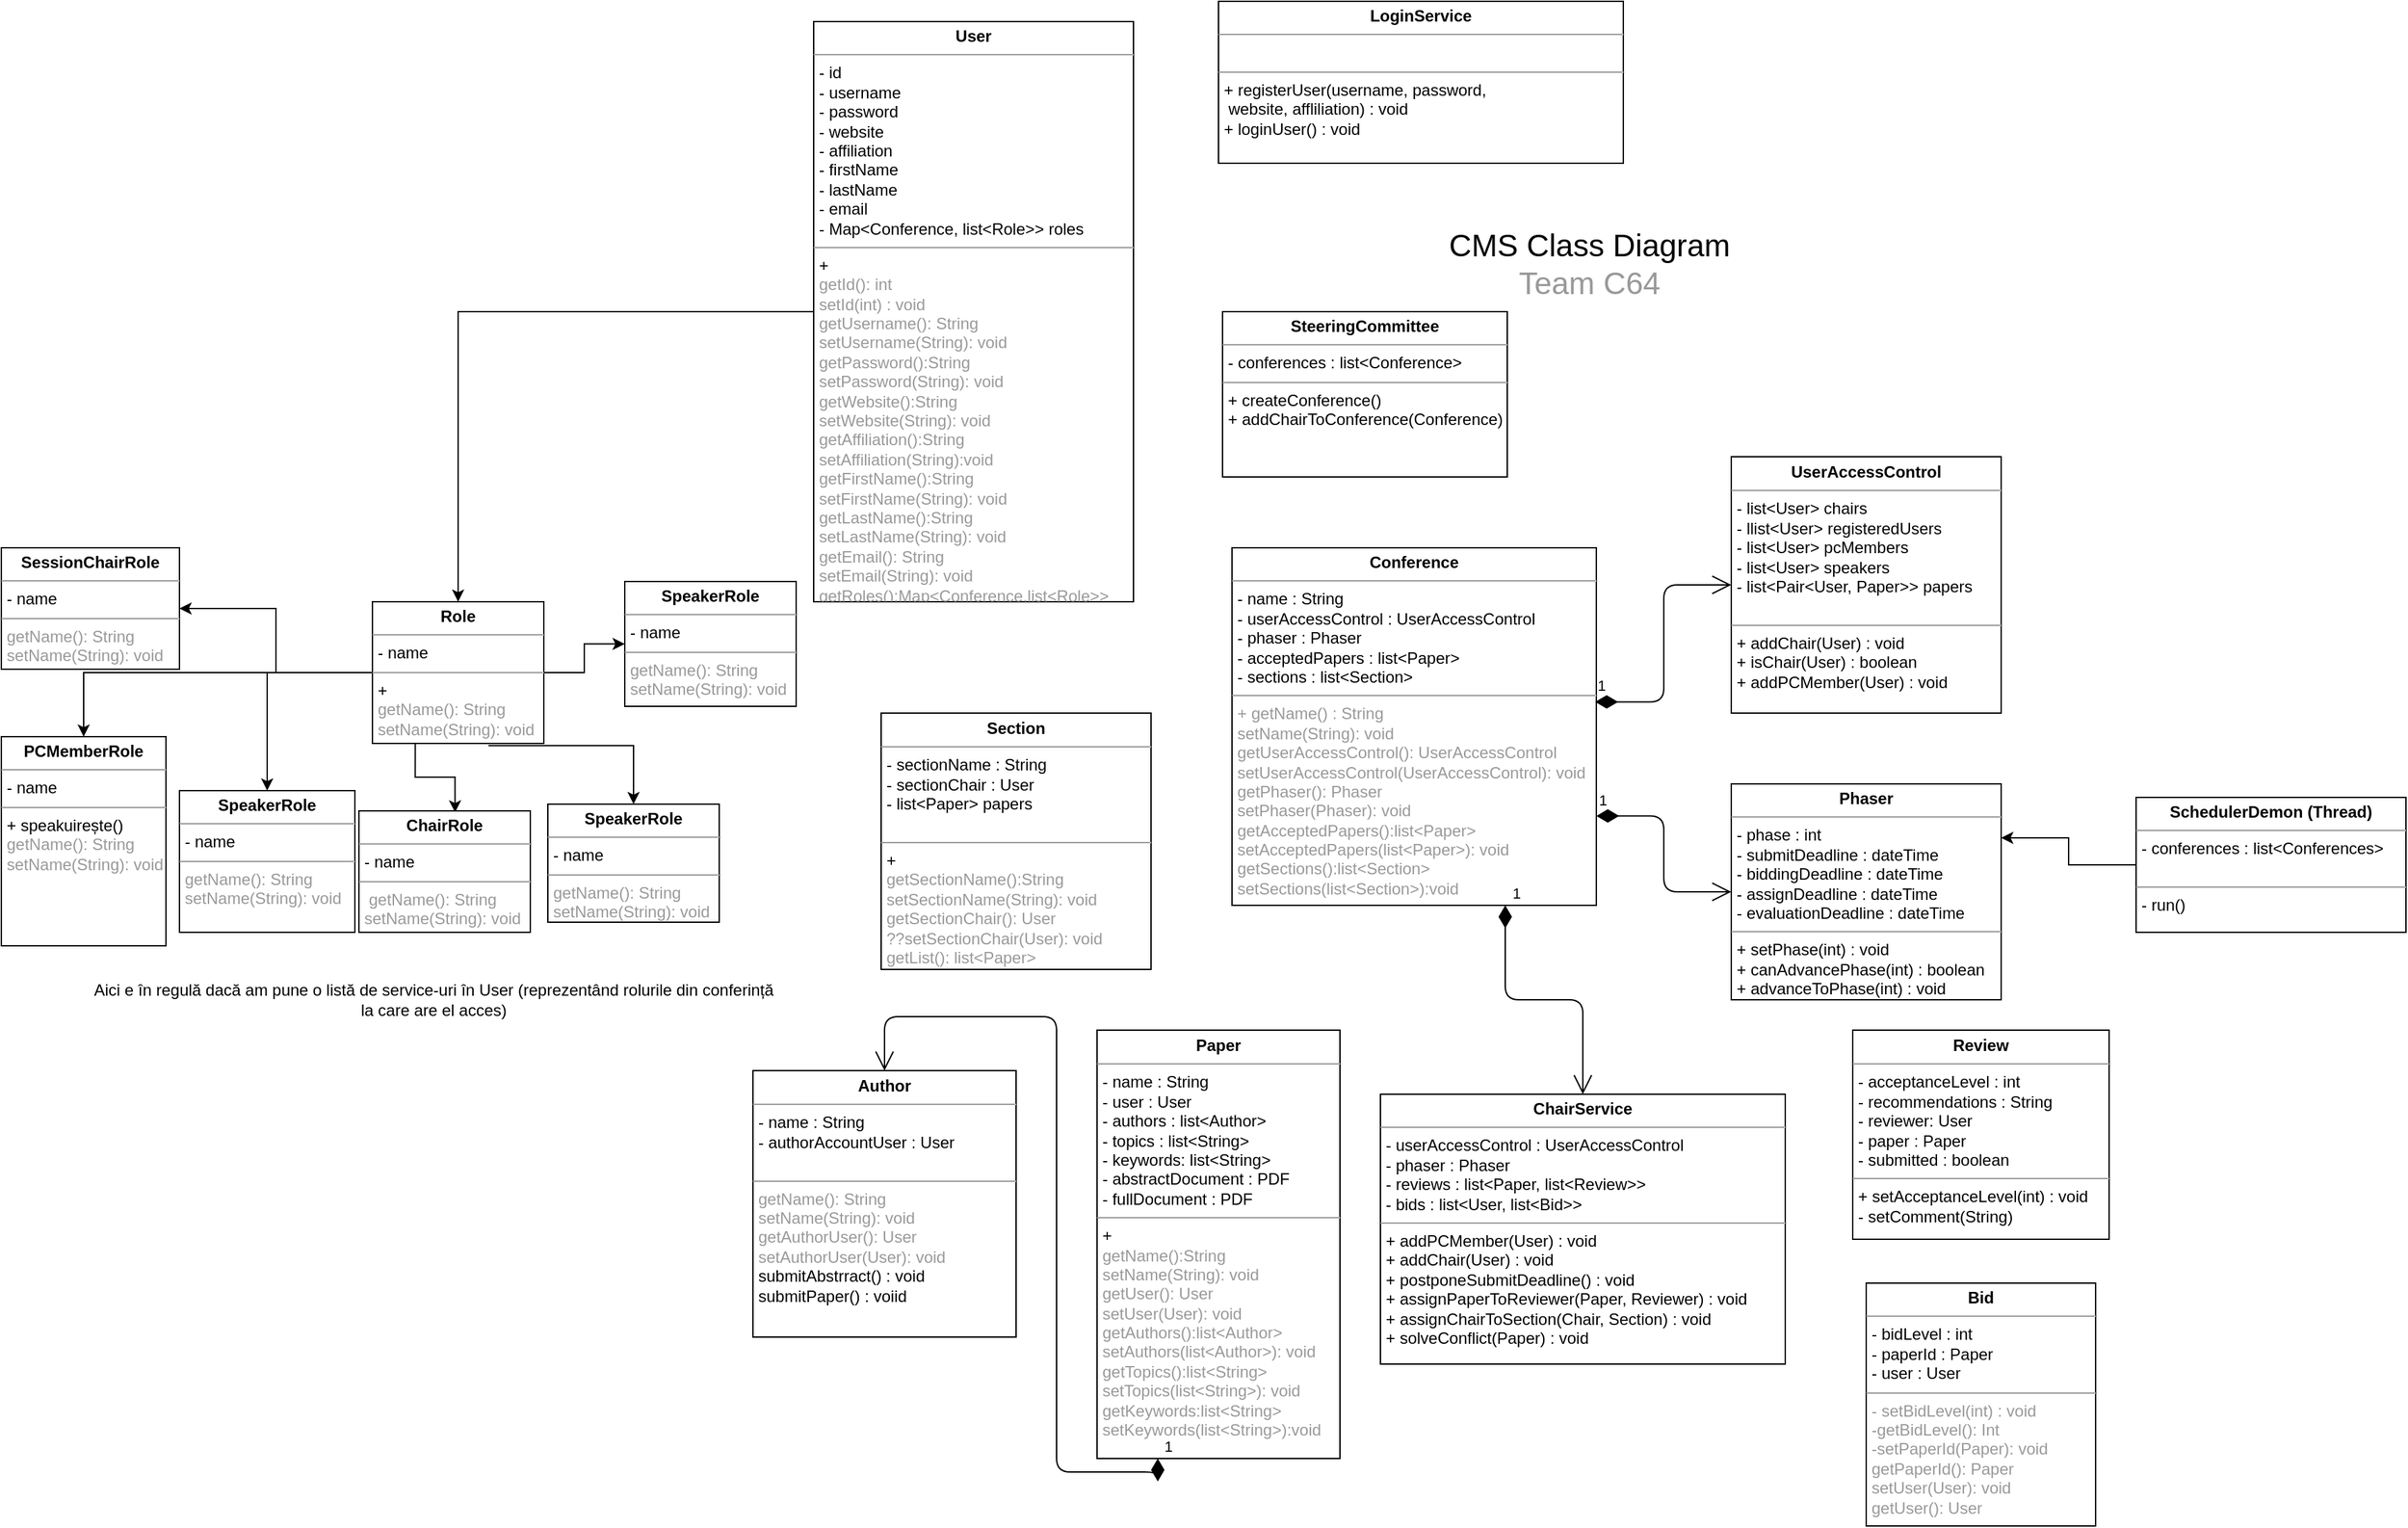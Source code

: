 <mxfile version="14.5.0" type="google"><diagram id="C5RBs43oDa-KdzZeNtuy" name="Page-1"><mxGraphModel dx="2647" dy="2012" grid="1" gridSize="10" guides="1" tooltips="1" connect="1" arrows="1" fold="1" page="1" pageScale="1" pageWidth="827" pageHeight="1169" math="0" shadow="0"><root><mxCell id="WIyWlLk6GJQsqaUBKTNV-0"/><mxCell id="WIyWlLk6GJQsqaUBKTNV-1" parent="WIyWlLk6GJQsqaUBKTNV-0"/><mxCell id="tzgmrzgz0HDvOdni4L8O-17" style="edgeStyle=orthogonalEdgeStyle;rounded=0;orthogonalLoop=1;jettySize=auto;html=1;entryX=0.5;entryY=0;entryDx=0;entryDy=0;" parent="WIyWlLk6GJQsqaUBKTNV-1" source="x2Rp4SurqcFB0wWlMyGd-13" target="tzgmrzgz0HDvOdni4L8O-3" edge="1"><mxGeometry relative="1" as="geometry"/></mxCell><mxCell id="x2Rp4SurqcFB0wWlMyGd-13" value="&lt;p style=&quot;margin: 0px ; margin-top: 4px ; text-align: center&quot;&gt;&lt;b&gt;User&lt;/b&gt;&lt;/p&gt;&lt;hr size=&quot;1&quot;&gt;&lt;p style=&quot;margin: 0px ; margin-left: 4px&quot;&gt;- id&lt;/p&gt;&lt;p style=&quot;margin: 0px ; margin-left: 4px&quot;&gt;- username&lt;/p&gt;&lt;p style=&quot;margin: 0px ; margin-left: 4px&quot;&gt;- password&lt;/p&gt;&lt;p style=&quot;margin: 0px ; margin-left: 4px&quot;&gt;- website&lt;/p&gt;&lt;p style=&quot;margin: 0px ; margin-left: 4px&quot;&gt;- affiliation&lt;/p&gt;&lt;p style=&quot;margin: 0px ; margin-left: 4px&quot;&gt;- firstName&lt;/p&gt;&lt;p style=&quot;margin: 0px ; margin-left: 4px&quot;&gt;- lastName&lt;/p&gt;&lt;p style=&quot;margin: 0px ; margin-left: 4px&quot;&gt;- email&lt;/p&gt;&lt;p style=&quot;margin: 0px ; margin-left: 4px&quot;&gt;- Map&amp;lt;Conference, list&amp;lt;Role&amp;gt;&amp;gt; roles&lt;span&gt;&amp;nbsp;&amp;nbsp;&lt;/span&gt;&lt;/p&gt;&lt;hr size=&quot;1&quot;&gt;&lt;p style=&quot;margin: 0px ; margin-left: 4px&quot;&gt;+&amp;nbsp;&lt;/p&gt;&lt;p style=&quot;margin: 0px ; margin-left: 4px&quot;&gt;&lt;font color=&quot;#999999&quot;&gt;getId(): int&lt;/font&gt;&lt;/p&gt;&lt;p style=&quot;margin: 0px ; margin-left: 4px&quot;&gt;&lt;font color=&quot;#999999&quot;&gt;setId(int) : void&lt;/font&gt;&lt;/p&gt;&lt;p style=&quot;margin: 0px ; margin-left: 4px&quot;&gt;&lt;font color=&quot;#999999&quot;&gt;getUsername(): String&lt;/font&gt;&lt;/p&gt;&lt;p style=&quot;margin: 0px ; margin-left: 4px&quot;&gt;&lt;font color=&quot;#999999&quot;&gt;setUsername(String): void&lt;/font&gt;&lt;/p&gt;&lt;p style=&quot;margin: 0px ; margin-left: 4px&quot;&gt;&lt;font color=&quot;#999999&quot;&gt;getPassword():String&lt;/font&gt;&lt;/p&gt;&lt;p style=&quot;margin: 0px ; margin-left: 4px&quot;&gt;&lt;font color=&quot;#999999&quot;&gt;setPassword(String): void&lt;/font&gt;&lt;/p&gt;&lt;p style=&quot;margin: 0px ; margin-left: 4px&quot;&gt;&lt;font color=&quot;#999999&quot;&gt;getWebsite():String&lt;/font&gt;&lt;/p&gt;&lt;p style=&quot;margin: 0px ; margin-left: 4px&quot;&gt;&lt;font color=&quot;#999999&quot;&gt;setWebsite(String): void&lt;/font&gt;&lt;/p&gt;&lt;p style=&quot;margin: 0px ; margin-left: 4px&quot;&gt;&lt;font color=&quot;#999999&quot;&gt;getAffiliation():String&lt;/font&gt;&lt;/p&gt;&lt;p style=&quot;margin: 0px ; margin-left: 4px&quot;&gt;&lt;font color=&quot;#999999&quot;&gt;setAffiliation(String):void&lt;/font&gt;&lt;/p&gt;&lt;p style=&quot;margin: 0px ; margin-left: 4px&quot;&gt;&lt;font color=&quot;#999999&quot;&gt;getFirstName():String&lt;/font&gt;&lt;/p&gt;&lt;p style=&quot;margin: 0px ; margin-left: 4px&quot;&gt;&lt;font color=&quot;#999999&quot;&gt;setFirstName(String): void&lt;/font&gt;&lt;/p&gt;&lt;p style=&quot;margin: 0px ; margin-left: 4px&quot;&gt;&lt;font color=&quot;#999999&quot;&gt;getLastName():String&lt;/font&gt;&lt;/p&gt;&lt;p style=&quot;margin: 0px ; margin-left: 4px&quot;&gt;&lt;font color=&quot;#999999&quot;&gt;setLastName(String): void&lt;/font&gt;&lt;/p&gt;&lt;p style=&quot;margin: 0px ; margin-left: 4px&quot;&gt;&lt;font color=&quot;#999999&quot;&gt;getEmail(): String&lt;/font&gt;&lt;/p&gt;&lt;p style=&quot;margin: 0px ; margin-left: 4px&quot;&gt;&lt;font color=&quot;#999999&quot;&gt;setEmail(String): void&lt;/font&gt;&lt;/p&gt;&lt;p style=&quot;margin: 0px ; margin-left: 4px&quot;&gt;&lt;font color=&quot;#999999&quot;&gt;getRoles():Map&amp;lt;Conference,list&amp;lt;Role&amp;gt;&amp;gt;&lt;/font&gt;&lt;br&gt;&lt;br&gt;&lt;/p&gt;&lt;p style=&quot;margin: 0px ; margin-left: 4px&quot;&gt;&lt;br&gt;&lt;/p&gt;" style="verticalAlign=top;align=left;overflow=fill;fontSize=12;fontFamily=Helvetica;html=1;" parent="WIyWlLk6GJQsqaUBKTNV-1" vertex="1"><mxGeometry x="-100" y="-305" width="237" height="430" as="geometry"/></mxCell><mxCell id="x2Rp4SurqcFB0wWlMyGd-16" value="&lt;p style=&quot;margin: 0px ; margin-top: 4px ; text-align: center&quot;&gt;&lt;b&gt;UserAccessControl&lt;/b&gt;&lt;/p&gt;&lt;hr size=&quot;1&quot;&gt;&lt;p style=&quot;margin: 0px ; margin-left: 4px&quot;&gt;- list&amp;lt;User&amp;gt; chairs&lt;/p&gt;&lt;p style=&quot;margin: 0px ; margin-left: 4px&quot;&gt;- llist&amp;lt;User&amp;gt; registeredUsers&lt;/p&gt;&lt;p style=&quot;margin: 0px ; margin-left: 4px&quot;&gt;- list&amp;lt;User&amp;gt; pcMembers&lt;/p&gt;&lt;p style=&quot;margin: 0px ; margin-left: 4px&quot;&gt;- list&amp;lt;User&amp;gt; speakers&lt;/p&gt;&lt;p style=&quot;margin: 0px ; margin-left: 4px&quot;&gt;- list&amp;lt;Pair&amp;lt;User, Paper&amp;gt;&amp;gt; papers&lt;/p&gt;&lt;p style=&quot;margin: 0px ; margin-left: 4px&quot;&gt;&lt;br&gt;&lt;/p&gt;&lt;hr size=&quot;1&quot;&gt;&lt;p style=&quot;margin: 0px ; margin-left: 4px&quot;&gt;+ addChair(User) : void&lt;/p&gt;&lt;p style=&quot;margin: 0px ; margin-left: 4px&quot;&gt;+ isChair(User) : boolean&lt;/p&gt;&lt;p style=&quot;margin: 0px ; margin-left: 4px&quot;&gt;+ addPCMember(User) : void&lt;/p&gt;&lt;p style=&quot;margin: 0px ; margin-left: 4px&quot;&gt;&lt;br&gt;&lt;/p&gt;" style="verticalAlign=top;align=left;overflow=fill;fontSize=12;fontFamily=Helvetica;html=1;" parent="WIyWlLk6GJQsqaUBKTNV-1" vertex="1"><mxGeometry x="580" y="17.5" width="200" height="190" as="geometry"/></mxCell><mxCell id="x2Rp4SurqcFB0wWlMyGd-17" value="&lt;p style=&quot;margin: 0px ; margin-top: 4px ; text-align: center&quot;&gt;&lt;b&gt;Paper&lt;/b&gt;&lt;/p&gt;&lt;hr size=&quot;1&quot;&gt;&lt;p style=&quot;margin: 0px ; margin-left: 4px&quot;&gt;- name : String&lt;/p&gt;&lt;p style=&quot;margin: 0px ; margin-left: 4px&quot;&gt;- user : User&lt;/p&gt;&lt;p style=&quot;margin: 0px ; margin-left: 4px&quot;&gt;- authors : list&amp;lt;Author&amp;gt;&lt;br&gt;&lt;/p&gt;&lt;p style=&quot;margin: 0px ; margin-left: 4px&quot;&gt;- topics : list&amp;lt;String&amp;gt;&lt;/p&gt;&lt;p style=&quot;margin: 0px ; margin-left: 4px&quot;&gt;- keywords: list&amp;lt;String&amp;gt;&lt;/p&gt;&lt;p style=&quot;margin: 0px ; margin-left: 4px&quot;&gt;- abstractDocument : PDF&lt;/p&gt;&lt;p style=&quot;margin: 0px ; margin-left: 4px&quot;&gt;- fullDocument : PDF&lt;/p&gt;&lt;hr size=&quot;1&quot;&gt;&lt;p style=&quot;margin: 0px ; margin-left: 4px&quot;&gt;+&amp;nbsp;&lt;/p&gt;&lt;p style=&quot;margin: 0px ; margin-left: 4px&quot;&gt;&lt;font color=&quot;#999999&quot;&gt;getName():String&lt;/font&gt;&lt;/p&gt;&lt;p style=&quot;margin: 0px ; margin-left: 4px&quot;&gt;&lt;font color=&quot;#999999&quot;&gt;setName(String): void&lt;/font&gt;&lt;/p&gt;&lt;p style=&quot;margin: 0px ; margin-left: 4px&quot;&gt;&lt;font color=&quot;#999999&quot;&gt;getUser(): User&lt;/font&gt;&lt;/p&gt;&lt;p style=&quot;margin: 0px ; margin-left: 4px&quot;&gt;&lt;font color=&quot;#999999&quot;&gt;setUser(User): void&lt;/font&gt;&lt;/p&gt;&lt;p style=&quot;margin: 0px ; margin-left: 4px&quot;&gt;&lt;font color=&quot;#999999&quot;&gt;getAuthors():list&amp;lt;Author&amp;gt;&lt;/font&gt;&lt;/p&gt;&lt;p style=&quot;margin: 0px ; margin-left: 4px&quot;&gt;&lt;font color=&quot;#999999&quot;&gt;setAuthors(list&amp;lt;Author&amp;gt;): void&lt;/font&gt;&lt;/p&gt;&lt;p style=&quot;margin: 0px ; margin-left: 4px&quot;&gt;&lt;font color=&quot;#999999&quot;&gt;getTopics():list&amp;lt;String&amp;gt;&lt;/font&gt;&lt;/p&gt;&lt;p style=&quot;margin: 0px ; margin-left: 4px&quot;&gt;&lt;font color=&quot;#999999&quot;&gt;setTopics(list&amp;lt;String&amp;gt;): void&lt;/font&gt;&lt;/p&gt;&lt;p style=&quot;margin: 0px ; margin-left: 4px&quot;&gt;&lt;font color=&quot;#999999&quot;&gt;getKeywords:list&amp;lt;String&amp;gt;&lt;/font&gt;&lt;/p&gt;&lt;p style=&quot;margin: 0px ; margin-left: 4px&quot;&gt;&lt;font color=&quot;#999999&quot;&gt;setKeywords(list&amp;lt;String&amp;gt;):void&lt;/font&gt;&lt;/p&gt;&lt;p style=&quot;margin: 0px ; margin-left: 4px&quot;&gt;&lt;br&gt;&lt;/p&gt;" style="verticalAlign=top;align=left;overflow=fill;fontSize=12;fontFamily=Helvetica;html=1;" parent="WIyWlLk6GJQsqaUBKTNV-1" vertex="1"><mxGeometry x="110" y="442.5" width="180" height="317.5" as="geometry"/></mxCell><mxCell id="x2Rp4SurqcFB0wWlMyGd-20" value="&lt;p style=&quot;margin: 0px ; margin-top: 4px ; text-align: center&quot;&gt;&lt;b&gt;Conference&lt;/b&gt;&lt;/p&gt;&lt;hr size=&quot;1&quot;&gt;&lt;p style=&quot;margin: 0px ; margin-left: 4px&quot;&gt;- name : String&lt;/p&gt;&lt;p style=&quot;margin: 0px ; margin-left: 4px&quot;&gt;- userAccessControl :&amp;nbsp;UserAccessControl&lt;/p&gt;&lt;p style=&quot;margin: 0px ; margin-left: 4px&quot;&gt;- phaser : Phaser&lt;/p&gt;&lt;p style=&quot;margin: 0px ; margin-left: 4px&quot;&gt;- acceptedPapers : list&amp;lt;Paper&amp;gt;&lt;br&gt;&lt;/p&gt;&lt;p style=&quot;margin: 0px ; margin-left: 4px&quot;&gt;- sections : list&amp;lt;Section&amp;gt;&lt;/p&gt;&lt;hr size=&quot;1&quot;&gt;&lt;p style=&quot;margin: 0px ; margin-left: 4px&quot;&gt;&lt;font color=&quot;#999999&quot;&gt;+ getName() : String&lt;/font&gt;&lt;/p&gt;&lt;p style=&quot;margin: 0px ; margin-left: 4px&quot;&gt;&lt;span style=&quot;color: rgb(153 , 153 , 153)&quot;&gt;setName(String): void&lt;/span&gt;&lt;font color=&quot;#999999&quot;&gt;&lt;br&gt;&lt;/font&gt;&lt;/p&gt;&lt;p style=&quot;margin: 0px ; margin-left: 4px&quot;&gt;&lt;span style=&quot;color: rgb(153 , 153 , 153)&quot;&gt;getUserAccessControl(): UserAccessControl&lt;/span&gt;&lt;/p&gt;&lt;p style=&quot;margin: 0px ; margin-left: 4px&quot;&gt;&lt;font color=&quot;#999999&quot;&gt;setUserAccessControl(UserAccessControl): void&lt;/font&gt;&lt;/p&gt;&lt;p style=&quot;margin: 0px ; margin-left: 4px&quot;&gt;&lt;font color=&quot;#999999&quot;&gt;getPhaser(): Phaser&lt;/font&gt;&lt;/p&gt;&lt;p style=&quot;margin: 0px ; margin-left: 4px&quot;&gt;&lt;font color=&quot;#999999&quot;&gt;setPhaser(Phaser): void&lt;/font&gt;&lt;/p&gt;&lt;p style=&quot;margin: 0px ; margin-left: 4px&quot;&gt;&lt;font color=&quot;#999999&quot;&gt;getAcceptedPapers():list&amp;lt;Paper&amp;gt;&lt;/font&gt;&lt;/p&gt;&lt;p style=&quot;margin: 0px ; margin-left: 4px&quot;&gt;&lt;font color=&quot;#999999&quot;&gt;setAcceptedPapers(list&amp;lt;Paper&amp;gt;): void&lt;/font&gt;&lt;/p&gt;&lt;p style=&quot;margin: 0px ; margin-left: 4px&quot;&gt;&lt;font color=&quot;#999999&quot;&gt;getSections():list&amp;lt;Section&amp;gt;&lt;/font&gt;&lt;/p&gt;&lt;p style=&quot;margin: 0px ; margin-left: 4px&quot;&gt;&lt;font color=&quot;#999999&quot;&gt;setSections(list&amp;lt;Section&amp;gt;):void&lt;/font&gt;&lt;/p&gt;&lt;p style=&quot;margin: 0px ; margin-left: 4px&quot;&gt;&lt;br&gt;&lt;/p&gt;" style="verticalAlign=top;align=left;overflow=fill;fontSize=12;fontFamily=Helvetica;html=1;" parent="WIyWlLk6GJQsqaUBKTNV-1" vertex="1"><mxGeometry x="210" y="85" width="270" height="265" as="geometry"/></mxCell><mxCell id="x2Rp4SurqcFB0wWlMyGd-21" value="&lt;p style=&quot;margin: 0px ; margin-top: 4px ; text-align: center&quot;&gt;&lt;b&gt;Phaser&lt;/b&gt;&lt;/p&gt;&lt;hr size=&quot;1&quot;&gt;&lt;p style=&quot;margin: 0px ; margin-left: 4px&quot;&gt;- phase : int&lt;/p&gt;&lt;p style=&quot;margin: 0px ; margin-left: 4px&quot;&gt;- submitDeadline : dateTime&lt;/p&gt;&lt;p style=&quot;margin: 0px ; margin-left: 4px&quot;&gt;- biddingDeadline : dateTime&lt;/p&gt;&lt;p style=&quot;margin: 0px ; margin-left: 4px&quot;&gt;- assignDeadline : dateTime&lt;/p&gt;&lt;p style=&quot;margin: 0px ; margin-left: 4px&quot;&gt;- evaluationDeadline : dateTime&lt;/p&gt;&lt;hr size=&quot;1&quot;&gt;&lt;p style=&quot;margin: 0px ; margin-left: 4px&quot;&gt;&lt;span&gt;+ setPhase(int) : void&lt;/span&gt;&lt;/p&gt;&lt;p style=&quot;margin: 0px ; margin-left: 4px&quot;&gt;&lt;span&gt;+ canAdvancePhase(int) : boolean&lt;/span&gt;&lt;br&gt;&lt;/p&gt;&lt;p style=&quot;margin: 0px ; margin-left: 4px&quot;&gt;+ advanceToPhase(int) : void&lt;/p&gt;" style="verticalAlign=top;align=left;overflow=fill;fontSize=12;fontFamily=Helvetica;html=1;" parent="WIyWlLk6GJQsqaUBKTNV-1" vertex="1"><mxGeometry x="580" y="260" width="200" height="160" as="geometry"/></mxCell><mxCell id="tzgmrzgz0HDvOdni4L8O-2" style="edgeStyle=orthogonalEdgeStyle;rounded=0;orthogonalLoop=1;jettySize=auto;html=1;entryX=1;entryY=0.25;entryDx=0;entryDy=0;" parent="WIyWlLk6GJQsqaUBKTNV-1" source="x2Rp4SurqcFB0wWlMyGd-22" target="x2Rp4SurqcFB0wWlMyGd-21" edge="1"><mxGeometry relative="1" as="geometry"/></mxCell><mxCell id="x2Rp4SurqcFB0wWlMyGd-22" value="&lt;p style=&quot;margin: 0px ; margin-top: 4px ; text-align: center&quot;&gt;&lt;b&gt;SchedulerDemon (Thread)&lt;/b&gt;&lt;br&gt;&lt;/p&gt;&lt;hr size=&quot;1&quot;&gt;&lt;p style=&quot;margin: 0px ; margin-left: 4px&quot;&gt;- conferences : list&amp;lt;Conferences&amp;gt;&lt;/p&gt;&lt;p style=&quot;margin: 0px ; margin-left: 4px&quot;&gt;&lt;br&gt;&lt;/p&gt;&lt;hr size=&quot;1&quot;&gt;&lt;p style=&quot;margin: 0px ; margin-left: 4px&quot;&gt;- run()&lt;/p&gt;" style="verticalAlign=top;align=left;overflow=fill;fontSize=12;fontFamily=Helvetica;html=1;" parent="WIyWlLk6GJQsqaUBKTNV-1" vertex="1"><mxGeometry x="880" y="270" width="200" height="100" as="geometry"/></mxCell><mxCell id="x2Rp4SurqcFB0wWlMyGd-23" value="&lt;p style=&quot;margin: 0px ; margin-top: 4px ; text-align: center&quot;&gt;&lt;b&gt;ChairService&lt;/b&gt;&lt;/p&gt;&lt;hr size=&quot;1&quot;&gt;&lt;p style=&quot;margin: 0px ; margin-left: 4px&quot;&gt;- userAccessControl : UserAccessControl&lt;/p&gt;&lt;p style=&quot;margin: 0px ; margin-left: 4px&quot;&gt;- phaser : Phaser&lt;/p&gt;&lt;p style=&quot;margin: 0px ; margin-left: 4px&quot;&gt;- reviews : list&amp;lt;Paper, list&amp;lt;Review&amp;gt;&amp;gt;&lt;/p&gt;&lt;p style=&quot;margin: 0px ; margin-left: 4px&quot;&gt;- bids : list&amp;lt;User, list&amp;lt;Bid&amp;gt;&amp;gt;&lt;/p&gt;&lt;hr size=&quot;1&quot;&gt;&lt;p style=&quot;margin: 0px ; margin-left: 4px&quot;&gt;+ addPCMember(User) : void&lt;br&gt;&lt;/p&gt;&lt;p style=&quot;margin: 0px ; margin-left: 4px&quot;&gt;+ addChair(User) : void&lt;/p&gt;&lt;p style=&quot;margin: 0px ; margin-left: 4px&quot;&gt;+ postponeSubmitDeadline() : void&lt;/p&gt;&lt;p style=&quot;margin: 0px ; margin-left: 4px&quot;&gt;+ assignPaperToReviewer(Paper, Reviewer) : void&lt;/p&gt;&lt;p style=&quot;margin: 0px ; margin-left: 4px&quot;&gt;+ assignChairToSection(Chair, Section) : void&lt;/p&gt;&lt;p style=&quot;margin: 0px ; margin-left: 4px&quot;&gt;+ solveConflict(Paper) : void&lt;/p&gt;&lt;p style=&quot;margin: 0px ; margin-left: 4px&quot;&gt;&lt;br&gt;&lt;/p&gt;" style="verticalAlign=top;align=left;overflow=fill;fontSize=12;fontFamily=Helvetica;html=1;" parent="WIyWlLk6GJQsqaUBKTNV-1" vertex="1"><mxGeometry x="320" y="490" width="300" height="200" as="geometry"/></mxCell><mxCell id="x2Rp4SurqcFB0wWlMyGd-25" value="1" style="endArrow=open;html=1;endSize=12;startArrow=diamondThin;startSize=14;startFill=1;edgeStyle=orthogonalEdgeStyle;align=left;verticalAlign=bottom;entryX=0;entryY=0.5;entryDx=0;entryDy=0;exitX=0.997;exitY=0.431;exitDx=0;exitDy=0;exitPerimeter=0;" parent="WIyWlLk6GJQsqaUBKTNV-1" source="x2Rp4SurqcFB0wWlMyGd-20" target="x2Rp4SurqcFB0wWlMyGd-16" edge="1"><mxGeometry x="-1" y="3" relative="1" as="geometry"><mxPoint x="465" y="150" as="sourcePoint"/><mxPoint x="670" y="155" as="targetPoint"/></mxGeometry></mxCell><mxCell id="x2Rp4SurqcFB0wWlMyGd-26" value="1" style="endArrow=open;html=1;endSize=12;startArrow=diamondThin;startSize=14;startFill=1;edgeStyle=orthogonalEdgeStyle;align=left;verticalAlign=bottom;entryX=0;entryY=0.5;entryDx=0;entryDy=0;exitX=1;exitY=0.75;exitDx=0;exitDy=0;" parent="WIyWlLk6GJQsqaUBKTNV-1" source="x2Rp4SurqcFB0wWlMyGd-20" target="x2Rp4SurqcFB0wWlMyGd-21" edge="1"><mxGeometry x="-1" y="3" relative="1" as="geometry"><mxPoint x="465" y="164.5" as="sourcePoint"/><mxPoint x="625" y="164.5" as="targetPoint"/></mxGeometry></mxCell><mxCell id="x2Rp4SurqcFB0wWlMyGd-28" value="1" style="endArrow=open;html=1;endSize=12;startArrow=diamondThin;startSize=14;startFill=1;edgeStyle=orthogonalEdgeStyle;align=left;verticalAlign=bottom;exitX=0.75;exitY=1;exitDx=0;exitDy=0;entryX=0.5;entryY=0;entryDx=0;entryDy=0;" parent="WIyWlLk6GJQsqaUBKTNV-1" source="x2Rp4SurqcFB0wWlMyGd-20" target="x2Rp4SurqcFB0wWlMyGd-23" edge="1"><mxGeometry x="-1" y="3" relative="1" as="geometry"><mxPoint x="310" y="280" as="sourcePoint"/><mxPoint x="470" y="280" as="targetPoint"/></mxGeometry></mxCell><mxCell id="x2Rp4SurqcFB0wWlMyGd-31" value="&lt;p style=&quot;margin: 0px ; margin-top: 4px ; text-align: center&quot;&gt;&lt;b&gt;Section&lt;/b&gt;&lt;/p&gt;&lt;hr size=&quot;1&quot;&gt;&lt;p style=&quot;margin: 0px ; margin-left: 4px&quot;&gt;- sectionName : String&lt;/p&gt;&lt;p style=&quot;margin: 0px ; margin-left: 4px&quot;&gt;- sectionChair : User&lt;/p&gt;&lt;p style=&quot;margin: 0px ; margin-left: 4px&quot;&gt;- l&lt;span&gt;ist&amp;lt;Paper&amp;gt; papers&lt;/span&gt;&lt;/p&gt;&lt;p style=&quot;margin: 0px ; margin-left: 4px&quot;&gt;&lt;br&gt;&lt;/p&gt;&lt;hr size=&quot;1&quot;&gt;&lt;p style=&quot;margin: 0px ; margin-left: 4px&quot;&gt;+&amp;nbsp;&lt;/p&gt;&lt;p style=&quot;margin: 0px ; margin-left: 4px&quot;&gt;&lt;font color=&quot;#999999&quot;&gt;getSectionName():String&lt;/font&gt;&lt;/p&gt;&lt;p style=&quot;margin: 0px ; margin-left: 4px&quot;&gt;&lt;font color=&quot;#999999&quot;&gt;setSectionName(String): void&lt;/font&gt;&lt;/p&gt;&lt;p style=&quot;margin: 0px ; margin-left: 4px&quot;&gt;&lt;font color=&quot;#999999&quot;&gt;getSectionChair(): User&lt;/font&gt;&lt;/p&gt;&lt;p style=&quot;margin: 0px ; margin-left: 4px&quot;&gt;&lt;font color=&quot;#999999&quot;&gt;??setSectionChair(User): void&lt;/font&gt;&lt;/p&gt;&lt;p style=&quot;margin: 0px ; margin-left: 4px&quot;&gt;&lt;font color=&quot;#999999&quot;&gt;getList(): list&amp;lt;Paper&amp;gt;&lt;/font&gt;&lt;/p&gt;" style="verticalAlign=top;align=left;overflow=fill;fontSize=12;fontFamily=Helvetica;html=1;" parent="WIyWlLk6GJQsqaUBKTNV-1" vertex="1"><mxGeometry x="-50" y="207.5" width="200" height="190" as="geometry"/></mxCell><mxCell id="x2Rp4SurqcFB0wWlMyGd-32" value="&lt;p style=&quot;margin: 0px ; margin-top: 4px ; text-align: center&quot;&gt;&lt;b&gt;Author&lt;/b&gt;&lt;/p&gt;&lt;hr size=&quot;1&quot;&gt;&lt;p style=&quot;margin: 0px ; margin-left: 4px&quot;&gt;- name : String&lt;/p&gt;&lt;p style=&quot;margin: 0px ; margin-left: 4px&quot;&gt;- authorAccountUser : User&lt;/p&gt;&lt;p style=&quot;margin: 0px ; margin-left: 4px&quot;&gt;&lt;br&gt;&lt;/p&gt;&lt;hr size=&quot;1&quot;&gt;&lt;p style=&quot;margin: 0px 0px 0px 4px&quot;&gt;&lt;font color=&quot;#999999&quot;&gt;getName(): String&lt;/font&gt;&lt;/p&gt;&lt;p style=&quot;margin: 0px 0px 0px 4px&quot;&gt;&lt;font color=&quot;#999999&quot;&gt;setName(String): void&lt;/font&gt;&lt;/p&gt;&lt;p style=&quot;margin: 0px 0px 0px 4px&quot;&gt;&lt;font color=&quot;#999999&quot;&gt;getAuthorUser(): User&lt;/font&gt;&lt;/p&gt;&lt;p style=&quot;margin: 0px 0px 0px 4px&quot;&gt;&lt;font color=&quot;#999999&quot;&gt;setAuthorUser(User): void&lt;/font&gt;&lt;/p&gt;&lt;p style=&quot;margin: 0px 0px 0px 4px&quot;&gt;submitAbstrract() : void&lt;/p&gt;&lt;p style=&quot;margin: 0px 0px 0px 4px&quot;&gt;submitPaper() : voiid&lt;/p&gt;" style="verticalAlign=top;align=left;overflow=fill;fontSize=12;fontFamily=Helvetica;html=1;" parent="WIyWlLk6GJQsqaUBKTNV-1" vertex="1"><mxGeometry x="-145" y="472.5" width="195" height="197.5" as="geometry"/></mxCell><mxCell id="x2Rp4SurqcFB0wWlMyGd-35" value="1" style="endArrow=open;html=1;endSize=12;startArrow=diamondThin;startSize=14;startFill=1;edgeStyle=orthogonalEdgeStyle;align=left;verticalAlign=bottom;exitX=0.25;exitY=1;exitDx=0;exitDy=0;entryX=0.5;entryY=0;entryDx=0;entryDy=0;" parent="WIyWlLk6GJQsqaUBKTNV-1" source="x2Rp4SurqcFB0wWlMyGd-17" target="x2Rp4SurqcFB0wWlMyGd-32" edge="1"><mxGeometry x="-1" y="3" relative="1" as="geometry"><mxPoint x="410" y="127.5" as="sourcePoint"/><mxPoint x="570" y="127.5" as="targetPoint"/></mxGeometry></mxCell><mxCell id="x2Rp4SurqcFB0wWlMyGd-36" value="&lt;font style=&quot;font-size: 23px&quot;&gt;CMS Class Diagram&lt;br&gt;&lt;font color=&quot;#999999&quot;&gt;Team C64&lt;/font&gt;&lt;br&gt;&lt;/font&gt;" style="text;html=1;strokeColor=none;fillColor=none;align=center;verticalAlign=middle;whiteSpace=wrap;rounded=0;" parent="WIyWlLk6GJQsqaUBKTNV-1" vertex="1"><mxGeometry x="240" y="-160" width="470" height="70" as="geometry"/></mxCell><mxCell id="tzgmrzgz0HDvOdni4L8O-1" style="edgeStyle=orthogonalEdgeStyle;rounded=0;orthogonalLoop=1;jettySize=auto;html=1;exitX=0.5;exitY=1;exitDx=0;exitDy=0;" parent="WIyWlLk6GJQsqaUBKTNV-1" source="x2Rp4SurqcFB0wWlMyGd-21" target="x2Rp4SurqcFB0wWlMyGd-21" edge="1"><mxGeometry relative="1" as="geometry"/></mxCell><mxCell id="tzgmrzgz0HDvOdni4L8O-5" style="edgeStyle=orthogonalEdgeStyle;rounded=0;orthogonalLoop=1;jettySize=auto;html=1;" parent="WIyWlLk6GJQsqaUBKTNV-1" source="tzgmrzgz0HDvOdni4L8O-3" target="tzgmrzgz0HDvOdni4L8O-4" edge="1"><mxGeometry relative="1" as="geometry"/></mxCell><mxCell id="tzgmrzgz0HDvOdni4L8O-9" style="edgeStyle=orthogonalEdgeStyle;rounded=0;orthogonalLoop=1;jettySize=auto;html=1;entryX=0.561;entryY=0.013;entryDx=0;entryDy=0;entryPerimeter=0;exitX=0.25;exitY=1;exitDx=0;exitDy=0;" parent="WIyWlLk6GJQsqaUBKTNV-1" source="tzgmrzgz0HDvOdni4L8O-3" target="tzgmrzgz0HDvOdni4L8O-6" edge="1"><mxGeometry relative="1" as="geometry"/></mxCell><mxCell id="tzgmrzgz0HDvOdni4L8O-10" style="edgeStyle=orthogonalEdgeStyle;rounded=0;orthogonalLoop=1;jettySize=auto;html=1;entryX=0.5;entryY=0;entryDx=0;entryDy=0;exitX=0.677;exitY=1.015;exitDx=0;exitDy=0;exitPerimeter=0;" parent="WIyWlLk6GJQsqaUBKTNV-1" source="tzgmrzgz0HDvOdni4L8O-3" target="tzgmrzgz0HDvOdni4L8O-7" edge="1"><mxGeometry relative="1" as="geometry"/></mxCell><mxCell id="tzgmrzgz0HDvOdni4L8O-11" style="edgeStyle=orthogonalEdgeStyle;rounded=0;orthogonalLoop=1;jettySize=auto;html=1;" parent="WIyWlLk6GJQsqaUBKTNV-1" source="tzgmrzgz0HDvOdni4L8O-3" target="tzgmrzgz0HDvOdni4L8O-8" edge="1"><mxGeometry relative="1" as="geometry"/></mxCell><mxCell id="tzgmrzgz0HDvOdni4L8O-15" style="edgeStyle=orthogonalEdgeStyle;rounded=0;orthogonalLoop=1;jettySize=auto;html=1;entryX=1;entryY=0.5;entryDx=0;entryDy=0;" parent="WIyWlLk6GJQsqaUBKTNV-1" source="tzgmrzgz0HDvOdni4L8O-3" target="tzgmrzgz0HDvOdni4L8O-12" edge="1"><mxGeometry relative="1" as="geometry"/></mxCell><mxCell id="tzgmrzgz0HDvOdni4L8O-16" style="edgeStyle=orthogonalEdgeStyle;rounded=0;orthogonalLoop=1;jettySize=auto;html=1;entryX=0.5;entryY=0;entryDx=0;entryDy=0;" parent="WIyWlLk6GJQsqaUBKTNV-1" source="tzgmrzgz0HDvOdni4L8O-3" target="tzgmrzgz0HDvOdni4L8O-14" edge="1"><mxGeometry relative="1" as="geometry"/></mxCell><mxCell id="tzgmrzgz0HDvOdni4L8O-3" value="&lt;p style=&quot;margin: 0px ; margin-top: 4px ; text-align: center&quot;&gt;&lt;b&gt;Role&lt;/b&gt;&lt;/p&gt;&lt;hr size=&quot;1&quot;&gt;&lt;p style=&quot;margin: 0px ; margin-left: 4px&quot;&gt;- name&lt;span&gt;&amp;nbsp;&lt;/span&gt;&lt;/p&gt;&lt;hr size=&quot;1&quot;&gt;&lt;p style=&quot;margin: 0px ; margin-left: 4px&quot;&gt;+&amp;nbsp;&lt;/p&gt;&lt;p style=&quot;margin: 0px 0px 0px 4px&quot;&gt;&lt;font color=&quot;#999999&quot;&gt;getName(): String&lt;/font&gt;&lt;/p&gt;&lt;p style=&quot;margin: 0px 0px 0px 4px&quot;&gt;&lt;font color=&quot;#999999&quot;&gt;setName(String): void&lt;/font&gt;&lt;/p&gt;" style="verticalAlign=top;align=left;overflow=fill;fontSize=12;fontFamily=Helvetica;html=1;" parent="WIyWlLk6GJQsqaUBKTNV-1" vertex="1"><mxGeometry x="-427" y="125" width="127" height="105" as="geometry"/></mxCell><mxCell id="tzgmrzgz0HDvOdni4L8O-4" value="&lt;p style=&quot;margin: 0px ; margin-top: 4px ; text-align: center&quot;&gt;&lt;b&gt;SpeakerRole&lt;/b&gt;&lt;/p&gt;&lt;hr size=&quot;1&quot;&gt;&lt;p style=&quot;margin: 0px ; margin-left: 4px&quot;&gt;- name&lt;span&gt;&amp;nbsp;&lt;/span&gt;&lt;/p&gt;&lt;hr size=&quot;1&quot;&gt;&lt;p style=&quot;margin: 0px 0px 0px 4px&quot;&gt;&lt;font color=&quot;#999999&quot;&gt;getName(): String&lt;/font&gt;&lt;/p&gt;&lt;p style=&quot;margin: 0px 0px 0px 4px&quot;&gt;&lt;font color=&quot;#999999&quot;&gt;setName(String): void&lt;/font&gt;&lt;/p&gt;" style="verticalAlign=top;align=left;overflow=fill;fontSize=12;fontFamily=Helvetica;html=1;" parent="WIyWlLk6GJQsqaUBKTNV-1" vertex="1"><mxGeometry x="-570" y="265" width="130" height="105" as="geometry"/></mxCell><mxCell id="tzgmrzgz0HDvOdni4L8O-6" value="&lt;p style=&quot;margin: 0px ; margin-top: 4px ; text-align: center&quot;&gt;&lt;b&gt;ChairRole&lt;/b&gt;&lt;/p&gt;&lt;hr size=&quot;1&quot;&gt;&lt;p style=&quot;margin: 0px ; margin-left: 4px&quot;&gt;- name&lt;span&gt;&amp;nbsp;&lt;/span&gt;&lt;/p&gt;&lt;hr size=&quot;1&quot;&gt;&lt;p style=&quot;margin: 0px 0px 0px 4px&quot;&gt;&lt;span&gt;&amp;nbsp;&lt;/span&gt;&lt;span style=&quot;color: rgb(153 , 153 , 153)&quot;&gt;getName(): String&lt;/span&gt;&lt;br&gt;&lt;/p&gt;&lt;p style=&quot;margin: 0px 0px 0px 4px&quot;&gt;&lt;font color=&quot;#999999&quot;&gt;setName(String): void&lt;/font&gt;&lt;/p&gt;&lt;p style=&quot;margin: 0px 0px 0px 4px&quot;&gt;&lt;br&gt;&lt;/p&gt;" style="verticalAlign=top;align=left;overflow=fill;fontSize=12;fontFamily=Helvetica;html=1;" parent="WIyWlLk6GJQsqaUBKTNV-1" vertex="1"><mxGeometry x="-437" y="280" width="127" height="90" as="geometry"/></mxCell><mxCell id="tzgmrzgz0HDvOdni4L8O-7" value="&lt;p style=&quot;margin: 0px ; margin-top: 4px ; text-align: center&quot;&gt;&lt;b&gt;SpeakerRole&lt;/b&gt;&lt;/p&gt;&lt;hr size=&quot;1&quot;&gt;&lt;p style=&quot;margin: 0px ; margin-left: 4px&quot;&gt;- name&lt;span&gt;&amp;nbsp;&lt;/span&gt;&lt;/p&gt;&lt;hr size=&quot;1&quot;&gt;&lt;p style=&quot;margin: 0px 0px 0px 4px&quot;&gt;&lt;font color=&quot;#999999&quot;&gt;getName(): String&lt;/font&gt;&lt;/p&gt;&lt;p style=&quot;margin: 0px 0px 0px 4px&quot;&gt;&lt;font color=&quot;#999999&quot;&gt;setName(String): void&lt;/font&gt;&lt;/p&gt;" style="verticalAlign=top;align=left;overflow=fill;fontSize=12;fontFamily=Helvetica;html=1;" parent="WIyWlLk6GJQsqaUBKTNV-1" vertex="1"><mxGeometry x="-297" y="275" width="127" height="87.5" as="geometry"/></mxCell><mxCell id="tzgmrzgz0HDvOdni4L8O-8" value="&lt;p style=&quot;margin: 0px ; margin-top: 4px ; text-align: center&quot;&gt;&lt;b&gt;SpeakerRole&lt;/b&gt;&lt;/p&gt;&lt;hr size=&quot;1&quot;&gt;&lt;p style=&quot;margin: 0px ; margin-left: 4px&quot;&gt;- name&lt;span&gt;&amp;nbsp;&lt;/span&gt;&lt;/p&gt;&lt;hr size=&quot;1&quot;&gt;&lt;p style=&quot;margin: 0px 0px 0px 4px&quot;&gt;&lt;font color=&quot;#999999&quot;&gt;getName(): String&lt;/font&gt;&lt;/p&gt;&lt;p style=&quot;margin: 0px 0px 0px 4px&quot;&gt;&lt;font color=&quot;#999999&quot;&gt;setName(String): void&lt;/font&gt;&lt;/p&gt;" style="verticalAlign=top;align=left;overflow=fill;fontSize=12;fontFamily=Helvetica;html=1;" parent="WIyWlLk6GJQsqaUBKTNV-1" vertex="1"><mxGeometry x="-240" y="110" width="127" height="92.5" as="geometry"/></mxCell><mxCell id="tzgmrzgz0HDvOdni4L8O-12" value="&lt;p style=&quot;margin: 0px ; margin-top: 4px ; text-align: center&quot;&gt;&lt;b&gt;SessionChairRole&lt;/b&gt;&lt;/p&gt;&lt;hr size=&quot;1&quot;&gt;&lt;p style=&quot;margin: 0px ; margin-left: 4px&quot;&gt;- name&lt;span&gt;&amp;nbsp;&lt;/span&gt;&lt;/p&gt;&lt;hr size=&quot;1&quot;&gt;&lt;p style=&quot;margin: 0px ; margin-left: 4px&quot;&gt;&lt;font color=&quot;#999999&quot;&gt;getName(): String&lt;/font&gt;&lt;/p&gt;&lt;p style=&quot;margin: 0px ; margin-left: 4px&quot;&gt;&lt;font color=&quot;#999999&quot;&gt;setName(String): void&lt;/font&gt;&lt;/p&gt;" style="verticalAlign=top;align=left;overflow=fill;fontSize=12;fontFamily=Helvetica;html=1;" parent="WIyWlLk6GJQsqaUBKTNV-1" vertex="1"><mxGeometry x="-702" y="85" width="132" height="90" as="geometry"/></mxCell><mxCell id="tzgmrzgz0HDvOdni4L8O-14" value="&lt;p style=&quot;margin: 0px ; margin-top: 4px ; text-align: center&quot;&gt;&lt;b&gt;PCMemberRole&lt;/b&gt;&lt;/p&gt;&lt;hr size=&quot;1&quot;&gt;&lt;p style=&quot;margin: 0px ; margin-left: 4px&quot;&gt;- name&lt;span&gt;&amp;nbsp;&lt;/span&gt;&lt;/p&gt;&lt;hr size=&quot;1&quot;&gt;&lt;p style=&quot;margin: 0px ; margin-left: 4px&quot;&gt;+ speakuirește()&lt;/p&gt;&lt;p style=&quot;margin: 0px 0px 0px 4px&quot;&gt;&lt;font color=&quot;#999999&quot;&gt;getName(): String&lt;/font&gt;&lt;/p&gt;&lt;p style=&quot;margin: 0px 0px 0px 4px&quot;&gt;&lt;font color=&quot;#999999&quot;&gt;setName(String): void&lt;/font&gt;&lt;/p&gt;" style="verticalAlign=top;align=left;overflow=fill;fontSize=12;fontFamily=Helvetica;html=1;" parent="WIyWlLk6GJQsqaUBKTNV-1" vertex="1"><mxGeometry x="-702" y="225" width="122" height="155" as="geometry"/></mxCell><mxCell id="tzgmrzgz0HDvOdni4L8O-21" value="&lt;p style=&quot;margin: 0px ; margin-top: 4px ; text-align: center&quot;&gt;&lt;b&gt;Review&lt;/b&gt;&lt;/p&gt;&lt;hr size=&quot;1&quot;&gt;&lt;p style=&quot;margin: 0px ; margin-left: 4px&quot;&gt;- acceptanceLevel : int&lt;/p&gt;&lt;p style=&quot;margin: 0px ; margin-left: 4px&quot;&gt;- recommendations&amp;nbsp;: String&lt;/p&gt;&lt;p style=&quot;margin: 0px ; margin-left: 4px&quot;&gt;- reviewer: User&lt;/p&gt;&lt;p style=&quot;margin: 0px ; margin-left: 4px&quot;&gt;- paper : Paper&lt;/p&gt;&lt;p style=&quot;margin: 0px ; margin-left: 4px&quot;&gt;- submitted : boolean&lt;/p&gt;&lt;hr size=&quot;1&quot;&gt;&lt;p style=&quot;margin: 0px ; margin-left: 4px&quot;&gt;+ setAcceptanceLevel(int) : void&lt;/p&gt;&lt;p style=&quot;margin: 0px ; margin-left: 4px&quot;&gt;- setComment(String)&amp;nbsp;&lt;/p&gt;" style="verticalAlign=top;align=left;overflow=fill;fontSize=12;fontFamily=Helvetica;html=1;" parent="WIyWlLk6GJQsqaUBKTNV-1" vertex="1"><mxGeometry x="670" y="442.5" width="190" height="155" as="geometry"/></mxCell><mxCell id="tzgmrzgz0HDvOdni4L8O-22" value="&lt;p style=&quot;margin: 0px ; margin-top: 4px ; text-align: center&quot;&gt;&lt;b&gt;Bid&lt;/b&gt;&lt;/p&gt;&lt;hr size=&quot;1&quot;&gt;&lt;p style=&quot;margin: 0px ; margin-left: 4px&quot;&gt;- bidLevel : int&lt;/p&gt;&lt;p style=&quot;margin: 0px ; margin-left: 4px&quot;&gt;- paperId : Paper&lt;/p&gt;&lt;p style=&quot;margin: 0px ; margin-left: 4px&quot;&gt;- user : User&lt;/p&gt;&lt;hr size=&quot;1&quot;&gt;&lt;p style=&quot;margin: 0px ; margin-left: 4px&quot;&gt;&lt;font color=&quot;#999999&quot;&gt;- setBidLevel(int) : void&lt;/font&gt;&lt;/p&gt;&lt;p style=&quot;margin: 0px ; margin-left: 4px&quot;&gt;&lt;font color=&quot;#999999&quot;&gt;-getBidLevel(): Int&lt;/font&gt;&lt;/p&gt;&lt;p style=&quot;margin: 0px ; margin-left: 4px&quot;&gt;&lt;font color=&quot;#999999&quot;&gt;-setPaperId(Paper): void&lt;/font&gt;&lt;/p&gt;&lt;p style=&quot;margin: 0px ; margin-left: 4px&quot;&gt;&lt;font color=&quot;#999999&quot;&gt;getPaperId(): Paper&lt;/font&gt;&lt;/p&gt;&lt;p style=&quot;margin: 0px ; margin-left: 4px&quot;&gt;&lt;font color=&quot;#999999&quot;&gt;setUser(User): void&lt;/font&gt;&lt;/p&gt;&lt;p style=&quot;margin: 0px ; margin-left: 4px&quot;&gt;&lt;font color=&quot;#999999&quot;&gt;getUser(): User&lt;/font&gt;&lt;/p&gt;" style="verticalAlign=top;align=left;overflow=fill;fontSize=12;fontFamily=Helvetica;html=1;" parent="WIyWlLk6GJQsqaUBKTNV-1" vertex="1"><mxGeometry x="680" y="630" width="170" height="180" as="geometry"/></mxCell><mxCell id="tzgmrzgz0HDvOdni4L8O-23" value="Aici e în regulă dacă am pune o listă de service-uri în User (reprezentând rolurile din conferință la care are el acces)" style="text;html=1;strokeColor=none;fillColor=none;align=center;verticalAlign=middle;whiteSpace=wrap;rounded=0;" parent="WIyWlLk6GJQsqaUBKTNV-1" vertex="1"><mxGeometry x="-639.5" y="410" width="515" height="20" as="geometry"/></mxCell><mxCell id="tzgmrzgz0HDvOdni4L8O-24" value="&lt;p style=&quot;margin: 0px ; margin-top: 4px ; text-align: center&quot;&gt;&lt;b&gt;SteeringCommittee&lt;/b&gt;&lt;/p&gt;&lt;hr size=&quot;1&quot;&gt;&lt;p style=&quot;margin: 0px ; margin-left: 4px&quot;&gt;- conferences : list&amp;lt;Conference&amp;gt;&lt;/p&gt;&lt;hr size=&quot;1&quot;&gt;&lt;p style=&quot;margin: 0px ; margin-left: 4px&quot;&gt;+ createConference()&lt;/p&gt;&lt;p style=&quot;margin: 0px ; margin-left: 4px&quot;&gt;+ addChairToConference(Conference)&lt;/p&gt;&lt;p style=&quot;margin: 0px ; margin-left: 4px&quot;&gt;&lt;br&gt;&lt;/p&gt;" style="verticalAlign=top;align=left;overflow=fill;fontSize=12;fontFamily=Helvetica;html=1;" parent="WIyWlLk6GJQsqaUBKTNV-1" vertex="1"><mxGeometry x="203" y="-90" width="211" height="122.5" as="geometry"/></mxCell><mxCell id="tzgmrzgz0HDvOdni4L8O-25" value="&lt;p style=&quot;margin: 0px ; margin-top: 4px ; text-align: center&quot;&gt;&lt;b&gt;LoginService&lt;/b&gt;&lt;/p&gt;&lt;hr size=&quot;1&quot;&gt;&lt;p style=&quot;margin: 0px ; margin-left: 4px&quot;&gt;&lt;br&gt;&lt;/p&gt;&lt;hr size=&quot;1&quot;&gt;&lt;p style=&quot;margin: 0px ; margin-left: 4px&quot;&gt;+ registerUser(username, password,&lt;/p&gt;&lt;p style=&quot;margin: 0px ; margin-left: 4px&quot;&gt;&amp;nbsp;website, affliliation) : void&lt;/p&gt;&lt;p style=&quot;margin: 0px ; margin-left: 4px&quot;&gt;+ loginUser() : void&lt;/p&gt;&lt;p style=&quot;margin: 0px ; margin-left: 4px&quot;&gt;&lt;br&gt;&lt;/p&gt;" style="verticalAlign=top;align=left;overflow=fill;fontSize=12;fontFamily=Helvetica;html=1;" parent="WIyWlLk6GJQsqaUBKTNV-1" vertex="1"><mxGeometry x="200" y="-320" width="300" height="120" as="geometry"/></mxCell></root></mxGraphModel></diagram></mxfile>